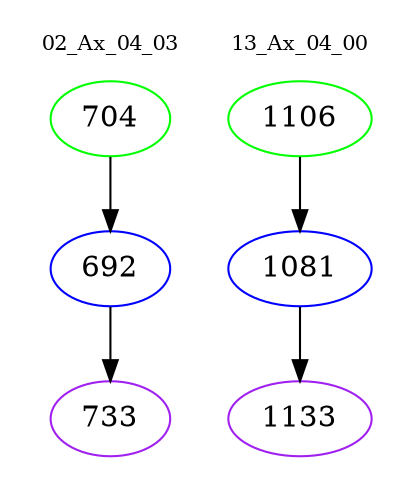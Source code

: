 digraph{
subgraph cluster_0 {
color = white
label = "02_Ax_04_03";
fontsize=10;
T0_704 [label="704", color="green"]
T0_704 -> T0_692 [color="black"]
T0_692 [label="692", color="blue"]
T0_692 -> T0_733 [color="black"]
T0_733 [label="733", color="purple"]
}
subgraph cluster_1 {
color = white
label = "13_Ax_04_00";
fontsize=10;
T1_1106 [label="1106", color="green"]
T1_1106 -> T1_1081 [color="black"]
T1_1081 [label="1081", color="blue"]
T1_1081 -> T1_1133 [color="black"]
T1_1133 [label="1133", color="purple"]
}
}
